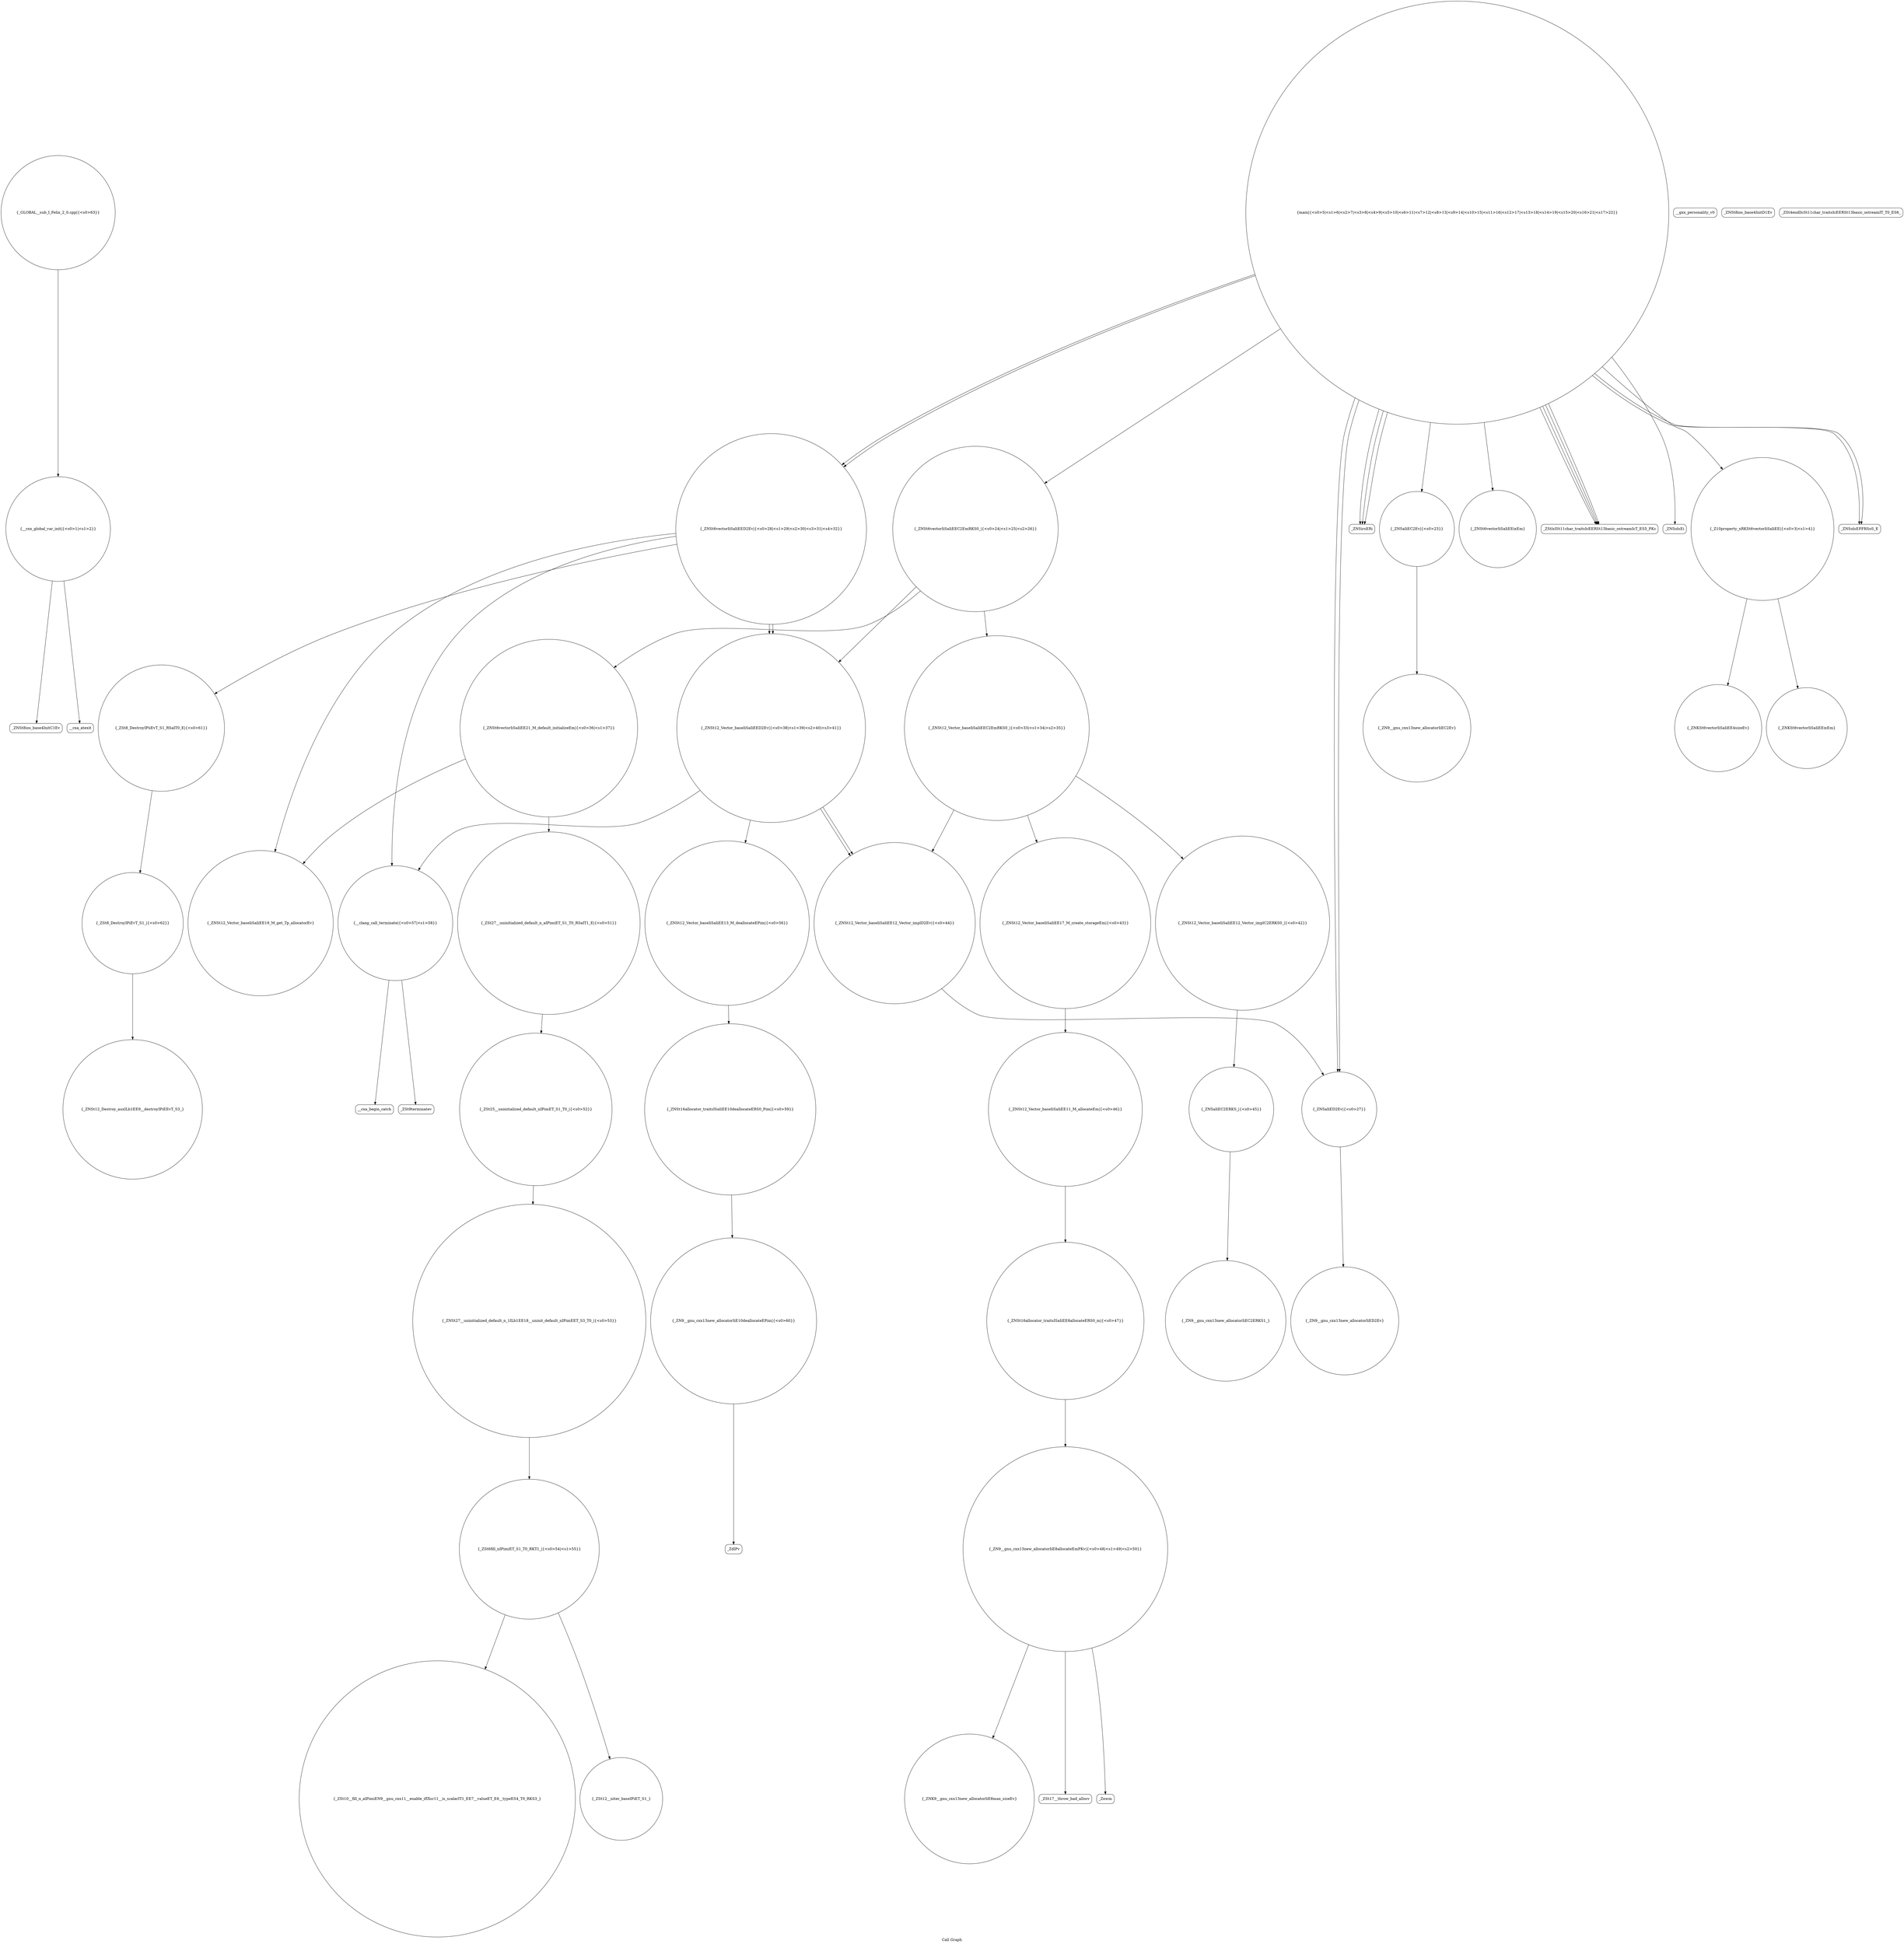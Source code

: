 digraph "Call Graph" {
	label="Call Graph";

	Node0x5592e1fff250 [shape=record,shape=circle,label="{__cxx_global_var_init|{<s0>1|<s1>2}}"];
	Node0x5592e1fff250:s0 -> Node0x5592e1fff2d0[color=black];
	Node0x5592e1fff250:s1 -> Node0x5592e1fff3d0[color=black];
	Node0x5592e20008d0 [shape=record,shape=Mrecord,label="{_ZSt9terminatev}"];
	Node0x5592e1fff5d0 [shape=record,shape=circle,label="{main|{<s0>5|<s1>6|<s2>7|<s3>8|<s4>9|<s5>10|<s6>11|<s7>12|<s8>13|<s9>14|<s10>15|<s11>16|<s12>17|<s13>18|<s14>19|<s15>20|<s16>21|<s17>22}}"];
	Node0x5592e1fff5d0:s0 -> Node0x5592e1fff650[color=black];
	Node0x5592e1fff5d0:s1 -> Node0x5592e1fff650[color=black];
	Node0x5592e1fff5d0:s2 -> Node0x5592e1fff6d0[color=black];
	Node0x5592e1fff5d0:s3 -> Node0x5592e1fff750[color=black];
	Node0x5592e1fff5d0:s4 -> Node0x5592e1fff850[color=black];
	Node0x5592e1fff5d0:s5 -> Node0x5592e1fff8d0[color=black];
	Node0x5592e1fff5d0:s6 -> Node0x5592e1fff650[color=black];
	Node0x5592e1fff5d0:s7 -> Node0x5592e1fff850[color=black];
	Node0x5592e1fff5d0:s8 -> Node0x5592e1fffb50[color=black];
	Node0x5592e1fff5d0:s9 -> Node0x5592e1fff950[color=black];
	Node0x5592e1fff5d0:s10 -> Node0x5592e1fff9d0[color=black];
	Node0x5592e1fff5d0:s11 -> Node0x5592e1fff950[color=black];
	Node0x5592e1fff5d0:s12 -> Node0x5592e1fff450[color=black];
	Node0x5592e1fff5d0:s13 -> Node0x5592e1fff950[color=black];
	Node0x5592e1fff5d0:s14 -> Node0x5592e1fffa50[color=black];
	Node0x5592e1fff5d0:s15 -> Node0x5592e1fff950[color=black];
	Node0x5592e1fff5d0:s16 -> Node0x5592e1fffa50[color=black];
	Node0x5592e1fff5d0:s17 -> Node0x5592e1fffb50[color=black];
	Node0x5592e2001c70 [shape=record,shape=circle,label="{_GLOBAL__sub_I_Felix_2_0.cpp|{<s0>63}}"];
	Node0x5592e2001c70:s0 -> Node0x5592e1fff250[color=black];
	Node0x5592e1fff950 [shape=record,shape=Mrecord,label="{_ZStlsISt11char_traitsIcEERSt13basic_ostreamIcT_ES5_PKc}"];
	Node0x5592e1fffcd0 [shape=record,shape=circle,label="{_ZNSt12_Vector_baseIiSaIiEEC2EmRKS0_|{<s0>33|<s1>34|<s2>35}}"];
	Node0x5592e1fffcd0:s0 -> Node0x5592e1fffe50[color=black];
	Node0x5592e1fffcd0:s1 -> Node0x5592e1fffed0[color=black];
	Node0x5592e1fffcd0:s2 -> Node0x5592e1ffff50[color=black];
	Node0x5592e2000050 [shape=record,shape=circle,label="{_ZN9__gnu_cxx13new_allocatorIiEC2ERKS1_}"];
	Node0x5592e20003d0 [shape=record,shape=circle,label="{_ZSt27__uninitialized_default_n_aIPimiET_S1_T0_RSaIT1_E|{<s0>51}}"];
	Node0x5592e20003d0:s0 -> Node0x5592e20004d0[color=black];
	Node0x5592e2000750 [shape=record,shape=circle,label="{_ZNSt12_Vector_baseIiSaIiEE13_M_deallocateEPim|{<s0>56}}"];
	Node0x5592e2000750:s0 -> Node0x5592e2000950[color=black];
	Node0x5592e1fff450 [shape=record,shape=circle,label="{_Z10property_xRKSt6vectorIiSaIiEE|{<s0>3|<s1>4}}"];
	Node0x5592e1fff450:s0 -> Node0x5592e1fff4d0[color=black];
	Node0x5592e1fff450:s1 -> Node0x5592e1fff550[color=black];
	Node0x5592e2001af0 [shape=record,shape=circle,label="{_ZSt8_DestroyIPiiEvT_S1_RSaIT0_E|{<s0>61}}"];
	Node0x5592e2001af0:s0 -> Node0x5592e2001b70[color=black];
	Node0x5592e1fff7d0 [shape=record,shape=Mrecord,label="{__gxx_personality_v0}"];
	Node0x5592e1fffb50 [shape=record,shape=circle,label="{_ZNSt6vectorIiSaIiEED2Ev|{<s0>28|<s1>29|<s2>30|<s3>31|<s4>32}}"];
	Node0x5592e1fffb50:s0 -> Node0x5592e2000450[color=black];
	Node0x5592e1fffb50:s1 -> Node0x5592e2001af0[color=black];
	Node0x5592e1fffb50:s2 -> Node0x5592e1fffdd0[color=black];
	Node0x5592e1fffb50:s3 -> Node0x5592e1fffdd0[color=black];
	Node0x5592e1fffb50:s4 -> Node0x5592e20007d0[color=black];
	Node0x5592e1fffed0 [shape=record,shape=circle,label="{_ZNSt12_Vector_baseIiSaIiEE17_M_create_storageEm|{<s0>43}}"];
	Node0x5592e1fffed0:s0 -> Node0x5592e20000d0[color=black];
	Node0x5592e2000250 [shape=record,shape=circle,label="{_ZNK9__gnu_cxx13new_allocatorIiE8max_sizeEv}"];
	Node0x5592e20005d0 [shape=record,shape=circle,label="{_ZSt6fill_nIPimiET_S1_T0_RKT1_|{<s0>54|<s1>55}}"];
	Node0x5592e20005d0:s0 -> Node0x5592e20006d0[color=black];
	Node0x5592e20005d0:s1 -> Node0x5592e2000650[color=black];
	Node0x5592e1fff2d0 [shape=record,shape=Mrecord,label="{_ZNSt8ios_base4InitC1Ev}"];
	Node0x5592e2000950 [shape=record,shape=circle,label="{_ZNSt16allocator_traitsISaIiEE10deallocateERS0_Pim|{<s0>59}}"];
	Node0x5592e2000950:s0 -> Node0x5592e20009d0[color=black];
	Node0x5592e1fff650 [shape=record,shape=Mrecord,label="{_ZNSirsERi}"];
	Node0x5592e1fff9d0 [shape=record,shape=Mrecord,label="{_ZNSolsEi}"];
	Node0x5592e1fffd50 [shape=record,shape=circle,label="{_ZNSt6vectorIiSaIiEE21_M_default_initializeEm|{<s0>36|<s1>37}}"];
	Node0x5592e1fffd50:s0 -> Node0x5592e2000450[color=black];
	Node0x5592e1fffd50:s1 -> Node0x5592e20003d0[color=black];
	Node0x5592e20000d0 [shape=record,shape=circle,label="{_ZNSt12_Vector_baseIiSaIiEE11_M_allocateEm|{<s0>46}}"];
	Node0x5592e20000d0:s0 -> Node0x5592e2000150[color=black];
	Node0x5592e2000450 [shape=record,shape=circle,label="{_ZNSt12_Vector_baseIiSaIiEE19_M_get_Tp_allocatorEv}"];
	Node0x5592e20007d0 [shape=record,shape=circle,label="{__clang_call_terminate|{<s0>57|<s1>58}}"];
	Node0x5592e20007d0:s0 -> Node0x5592e2000850[color=black];
	Node0x5592e20007d0:s1 -> Node0x5592e20008d0[color=black];
	Node0x5592e1fff4d0 [shape=record,shape=circle,label="{_ZNKSt6vectorIiSaIiEE4sizeEv}"];
	Node0x5592e2001b70 [shape=record,shape=circle,label="{_ZSt8_DestroyIPiEvT_S1_|{<s0>62}}"];
	Node0x5592e2001b70:s0 -> Node0x5592e2001bf0[color=black];
	Node0x5592e1fff850 [shape=record,shape=circle,label="{_ZNSaIiED2Ev|{<s0>27}}"];
	Node0x5592e1fff850:s0 -> Node0x5592e1fffc50[color=black];
	Node0x5592e1fffbd0 [shape=record,shape=circle,label="{_ZN9__gnu_cxx13new_allocatorIiEC2Ev}"];
	Node0x5592e1ffff50 [shape=record,shape=circle,label="{_ZNSt12_Vector_baseIiSaIiEE12_Vector_implD2Ev|{<s0>44}}"];
	Node0x5592e1ffff50:s0 -> Node0x5592e1fff850[color=black];
	Node0x5592e20002d0 [shape=record,shape=Mrecord,label="{_ZSt17__throw_bad_allocv}"];
	Node0x5592e2000650 [shape=record,shape=circle,label="{_ZSt10__fill_n_aIPimiEN9__gnu_cxx11__enable_ifIXsr11__is_scalarIT1_EE7__valueET_E6__typeES4_T0_RKS3_}"];
	Node0x5592e1fff350 [shape=record,shape=Mrecord,label="{_ZNSt8ios_base4InitD1Ev}"];
	Node0x5592e20009d0 [shape=record,shape=circle,label="{_ZN9__gnu_cxx13new_allocatorIiE10deallocateEPim|{<s0>60}}"];
	Node0x5592e20009d0:s0 -> Node0x5592e2001a70[color=black];
	Node0x5592e1fff6d0 [shape=record,shape=circle,label="{_ZNSaIiEC2Ev|{<s0>23}}"];
	Node0x5592e1fff6d0:s0 -> Node0x5592e1fffbd0[color=black];
	Node0x5592e1fffa50 [shape=record,shape=Mrecord,label="{_ZNSolsEPFRSoS_E}"];
	Node0x5592e1fffdd0 [shape=record,shape=circle,label="{_ZNSt12_Vector_baseIiSaIiEED2Ev|{<s0>38|<s1>39|<s2>40|<s3>41}}"];
	Node0x5592e1fffdd0:s0 -> Node0x5592e2000750[color=black];
	Node0x5592e1fffdd0:s1 -> Node0x5592e1ffff50[color=black];
	Node0x5592e1fffdd0:s2 -> Node0x5592e1ffff50[color=black];
	Node0x5592e1fffdd0:s3 -> Node0x5592e20007d0[color=black];
	Node0x5592e2000150 [shape=record,shape=circle,label="{_ZNSt16allocator_traitsISaIiEE8allocateERS0_m|{<s0>47}}"];
	Node0x5592e2000150:s0 -> Node0x5592e20001d0[color=black];
	Node0x5592e20004d0 [shape=record,shape=circle,label="{_ZSt25__uninitialized_default_nIPimET_S1_T0_|{<s0>52}}"];
	Node0x5592e20004d0:s0 -> Node0x5592e2000550[color=black];
	Node0x5592e2000850 [shape=record,shape=Mrecord,label="{__cxa_begin_catch}"];
	Node0x5592e1fff550 [shape=record,shape=circle,label="{_ZNKSt6vectorIiSaIiEEixEm}"];
	Node0x5592e2001bf0 [shape=record,shape=circle,label="{_ZNSt12_Destroy_auxILb1EE9__destroyIPiEEvT_S3_}"];
	Node0x5592e1fff8d0 [shape=record,shape=circle,label="{_ZNSt6vectorIiSaIiEEixEm}"];
	Node0x5592e1fffc50 [shape=record,shape=circle,label="{_ZN9__gnu_cxx13new_allocatorIiED2Ev}"];
	Node0x5592e1ffffd0 [shape=record,shape=circle,label="{_ZNSaIiEC2ERKS_|{<s0>45}}"];
	Node0x5592e1ffffd0:s0 -> Node0x5592e2000050[color=black];
	Node0x5592e2000350 [shape=record,shape=Mrecord,label="{_Znwm}"];
	Node0x5592e20006d0 [shape=record,shape=circle,label="{_ZSt12__niter_baseIPiET_S1_}"];
	Node0x5592e1fff3d0 [shape=record,shape=Mrecord,label="{__cxa_atexit}"];
	Node0x5592e2001a70 [shape=record,shape=Mrecord,label="{_ZdlPv}"];
	Node0x5592e1fff750 [shape=record,shape=circle,label="{_ZNSt6vectorIiSaIiEEC2EmRKS0_|{<s0>24|<s1>25|<s2>26}}"];
	Node0x5592e1fff750:s0 -> Node0x5592e1fffcd0[color=black];
	Node0x5592e1fff750:s1 -> Node0x5592e1fffd50[color=black];
	Node0x5592e1fff750:s2 -> Node0x5592e1fffdd0[color=black];
	Node0x5592e1fffad0 [shape=record,shape=Mrecord,label="{_ZSt4endlIcSt11char_traitsIcEERSt13basic_ostreamIT_T0_ES6_}"];
	Node0x5592e1fffe50 [shape=record,shape=circle,label="{_ZNSt12_Vector_baseIiSaIiEE12_Vector_implC2ERKS0_|{<s0>42}}"];
	Node0x5592e1fffe50:s0 -> Node0x5592e1ffffd0[color=black];
	Node0x5592e20001d0 [shape=record,shape=circle,label="{_ZN9__gnu_cxx13new_allocatorIiE8allocateEmPKv|{<s0>48|<s1>49|<s2>50}}"];
	Node0x5592e20001d0:s0 -> Node0x5592e2000250[color=black];
	Node0x5592e20001d0:s1 -> Node0x5592e20002d0[color=black];
	Node0x5592e20001d0:s2 -> Node0x5592e2000350[color=black];
	Node0x5592e2000550 [shape=record,shape=circle,label="{_ZNSt27__uninitialized_default_n_1ILb1EE18__uninit_default_nIPimEET_S3_T0_|{<s0>53}}"];
	Node0x5592e2000550:s0 -> Node0x5592e20005d0[color=black];
}
